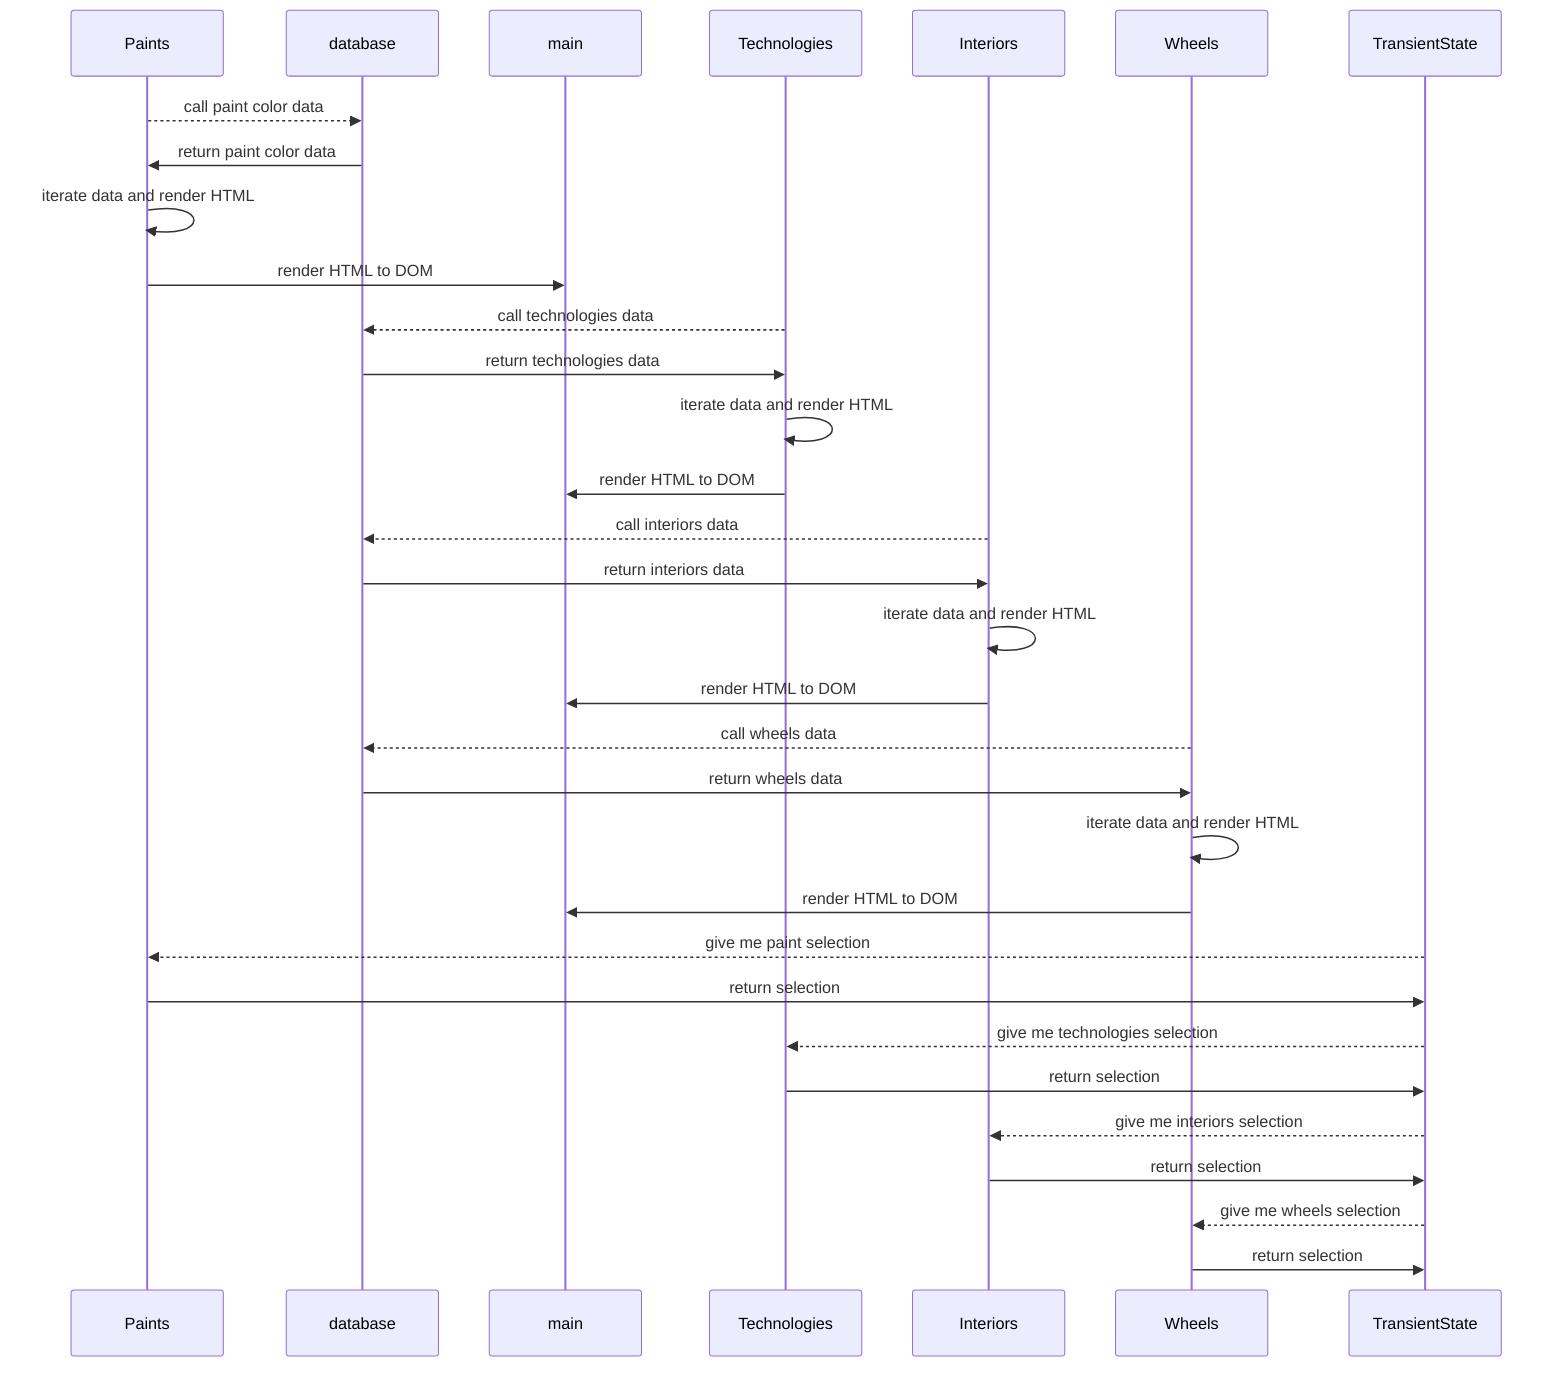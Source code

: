 sequenceDiagram

Paints -->> database: call paint color data
database ->> Paints: return paint color data
Paints ->> Paints: iterate data and render HTML
Paints ->> main: render HTML to DOM

Technologies -->> database: call technologies data
database ->> Technologies: return technologies data
Technologies ->> Technologies: iterate data and render HTML
Technologies ->> main: render HTML to DOM

Interiors -->> database: call interiors data
database ->> Interiors: return interiors data
Interiors ->> Interiors: iterate data and render HTML
Interiors ->> main: render HTML to DOM

Wheels -->> database: call wheels data
database ->> Wheels: return wheels data
Wheels ->> Wheels: iterate data and render HTML
Wheels ->> main: render HTML to DOM

TransientState -->> Paints: give me paint selection
Paints ->> TransientState: return selection

TransientState -->> Technologies: give me technologies selection
Technologies ->> TransientState: return selection

TransientState -->> Interiors: give me interiors selection
Interiors ->> TransientState: return selection

TransientState -->> Wheels: give me wheels selection
Wheels ->> TransientState: return selection